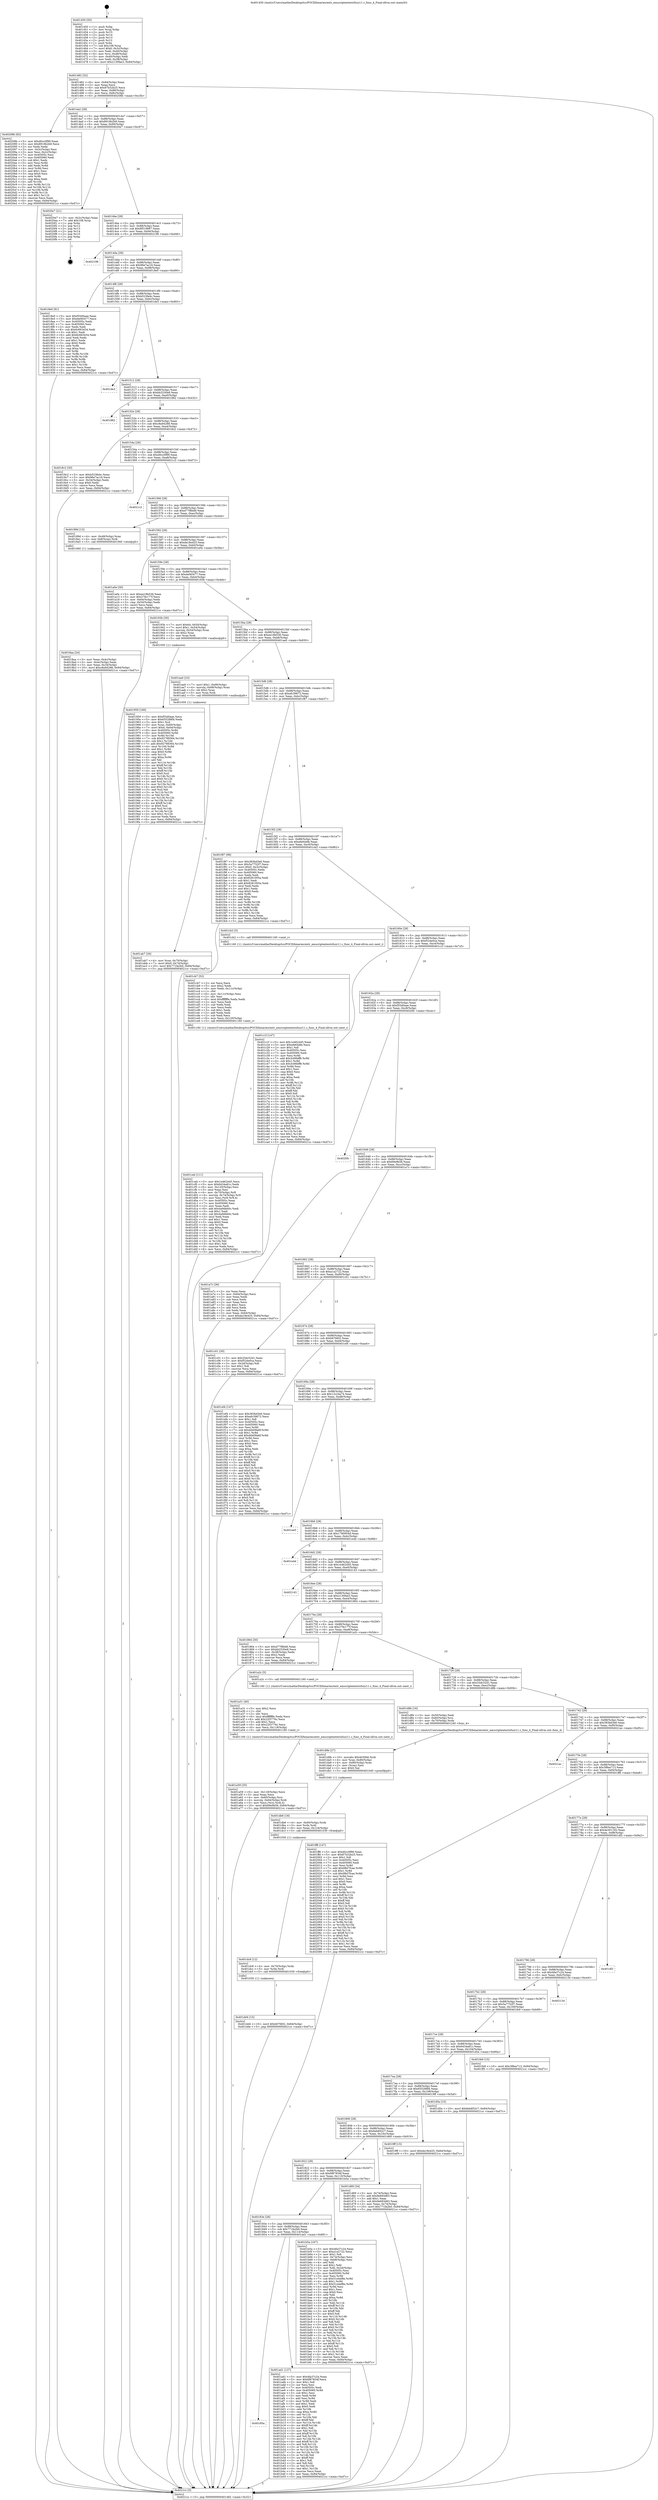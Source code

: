 digraph "0x401450" {
  label = "0x401450 (/mnt/c/Users/mathe/Desktop/tcc/POCII/binaries/extr_emscriptentestsfuzz11.c_func_4_Final-ollvm.out::main(0))"
  labelloc = "t"
  node[shape=record]

  Entry [label="",width=0.3,height=0.3,shape=circle,fillcolor=black,style=filled]
  "0x401482" [label="{
     0x401482 [32]\l
     | [instrs]\l
     &nbsp;&nbsp;0x401482 \<+6\>: mov -0x84(%rbp),%eax\l
     &nbsp;&nbsp;0x401488 \<+2\>: mov %eax,%ecx\l
     &nbsp;&nbsp;0x40148a \<+6\>: sub $0x87b32b25,%ecx\l
     &nbsp;&nbsp;0x401490 \<+6\>: mov %eax,-0x88(%rbp)\l
     &nbsp;&nbsp;0x401496 \<+6\>: mov %ecx,-0x8c(%rbp)\l
     &nbsp;&nbsp;0x40149c \<+6\>: je 000000000040208b \<main+0xc3b\>\l
  }"]
  "0x40208b" [label="{
     0x40208b [92]\l
     | [instrs]\l
     &nbsp;&nbsp;0x40208b \<+5\>: mov $0xd0cc0f99,%eax\l
     &nbsp;&nbsp;0x402090 \<+5\>: mov $0x8919b2b9,%ecx\l
     &nbsp;&nbsp;0x402095 \<+2\>: xor %edx,%edx\l
     &nbsp;&nbsp;0x402097 \<+3\>: mov -0x3c(%rbp),%esi\l
     &nbsp;&nbsp;0x40209a \<+3\>: mov %esi,-0x2c(%rbp)\l
     &nbsp;&nbsp;0x40209d \<+7\>: mov 0x40505c,%esi\l
     &nbsp;&nbsp;0x4020a4 \<+7\>: mov 0x405060,%edi\l
     &nbsp;&nbsp;0x4020ab \<+3\>: sub $0x1,%edx\l
     &nbsp;&nbsp;0x4020ae \<+3\>: mov %esi,%r8d\l
     &nbsp;&nbsp;0x4020b1 \<+3\>: add %edx,%r8d\l
     &nbsp;&nbsp;0x4020b4 \<+4\>: imul %r8d,%esi\l
     &nbsp;&nbsp;0x4020b8 \<+3\>: and $0x1,%esi\l
     &nbsp;&nbsp;0x4020bb \<+3\>: cmp $0x0,%esi\l
     &nbsp;&nbsp;0x4020be \<+4\>: sete %r9b\l
     &nbsp;&nbsp;0x4020c2 \<+3\>: cmp $0xa,%edi\l
     &nbsp;&nbsp;0x4020c5 \<+4\>: setl %r10b\l
     &nbsp;&nbsp;0x4020c9 \<+3\>: mov %r9b,%r11b\l
     &nbsp;&nbsp;0x4020cc \<+3\>: and %r10b,%r11b\l
     &nbsp;&nbsp;0x4020cf \<+3\>: xor %r10b,%r9b\l
     &nbsp;&nbsp;0x4020d2 \<+3\>: or %r9b,%r11b\l
     &nbsp;&nbsp;0x4020d5 \<+4\>: test $0x1,%r11b\l
     &nbsp;&nbsp;0x4020d9 \<+3\>: cmovne %ecx,%eax\l
     &nbsp;&nbsp;0x4020dc \<+6\>: mov %eax,-0x84(%rbp)\l
     &nbsp;&nbsp;0x4020e2 \<+5\>: jmp 00000000004021cc \<main+0xd7c\>\l
  }"]
  "0x4014a2" [label="{
     0x4014a2 [28]\l
     | [instrs]\l
     &nbsp;&nbsp;0x4014a2 \<+5\>: jmp 00000000004014a7 \<main+0x57\>\l
     &nbsp;&nbsp;0x4014a7 \<+6\>: mov -0x88(%rbp),%eax\l
     &nbsp;&nbsp;0x4014ad \<+5\>: sub $0x8919b2b9,%eax\l
     &nbsp;&nbsp;0x4014b2 \<+6\>: mov %eax,-0x90(%rbp)\l
     &nbsp;&nbsp;0x4014b8 \<+6\>: je 00000000004020e7 \<main+0xc97\>\l
  }"]
  Exit [label="",width=0.3,height=0.3,shape=circle,fillcolor=black,style=filled,peripheries=2]
  "0x4020e7" [label="{
     0x4020e7 [21]\l
     | [instrs]\l
     &nbsp;&nbsp;0x4020e7 \<+3\>: mov -0x2c(%rbp),%eax\l
     &nbsp;&nbsp;0x4020ea \<+7\>: add $0x108,%rsp\l
     &nbsp;&nbsp;0x4020f1 \<+1\>: pop %rbx\l
     &nbsp;&nbsp;0x4020f2 \<+2\>: pop %r12\l
     &nbsp;&nbsp;0x4020f4 \<+2\>: pop %r13\l
     &nbsp;&nbsp;0x4020f6 \<+2\>: pop %r14\l
     &nbsp;&nbsp;0x4020f8 \<+2\>: pop %r15\l
     &nbsp;&nbsp;0x4020fa \<+1\>: pop %rbp\l
     &nbsp;&nbsp;0x4020fb \<+1\>: ret\l
  }"]
  "0x4014be" [label="{
     0x4014be [28]\l
     | [instrs]\l
     &nbsp;&nbsp;0x4014be \<+5\>: jmp 00000000004014c3 \<main+0x73\>\l
     &nbsp;&nbsp;0x4014c3 \<+6\>: mov -0x88(%rbp),%eax\l
     &nbsp;&nbsp;0x4014c9 \<+5\>: sub $0x8f519887,%eax\l
     &nbsp;&nbsp;0x4014ce \<+6\>: mov %eax,-0x94(%rbp)\l
     &nbsp;&nbsp;0x4014d4 \<+6\>: je 0000000000402198 \<main+0xd48\>\l
  }"]
  "0x401dd4" [label="{
     0x401dd4 [15]\l
     | [instrs]\l
     &nbsp;&nbsp;0x401dd4 \<+10\>: movl $0xb67fd02,-0x84(%rbp)\l
     &nbsp;&nbsp;0x401dde \<+5\>: jmp 00000000004021cc \<main+0xd7c\>\l
  }"]
  "0x402198" [label="{
     0x402198\l
  }", style=dashed]
  "0x4014da" [label="{
     0x4014da [28]\l
     | [instrs]\l
     &nbsp;&nbsp;0x4014da \<+5\>: jmp 00000000004014df \<main+0x8f\>\l
     &nbsp;&nbsp;0x4014df \<+6\>: mov -0x88(%rbp),%eax\l
     &nbsp;&nbsp;0x4014e5 \<+5\>: sub $0x96e7ac16,%eax\l
     &nbsp;&nbsp;0x4014ea \<+6\>: mov %eax,-0x98(%rbp)\l
     &nbsp;&nbsp;0x4014f0 \<+6\>: je 00000000004018e0 \<main+0x490\>\l
  }"]
  "0x401dc8" [label="{
     0x401dc8 [12]\l
     | [instrs]\l
     &nbsp;&nbsp;0x401dc8 \<+4\>: mov -0x70(%rbp),%rdx\l
     &nbsp;&nbsp;0x401dcc \<+3\>: mov %rdx,%rdi\l
     &nbsp;&nbsp;0x401dcf \<+5\>: call 0000000000401030 \<free@plt\>\l
     | [calls]\l
     &nbsp;&nbsp;0x401030 \{1\} (unknown)\l
  }"]
  "0x4018e0" [label="{
     0x4018e0 [91]\l
     | [instrs]\l
     &nbsp;&nbsp;0x4018e0 \<+5\>: mov $0xf55d0aae,%eax\l
     &nbsp;&nbsp;0x4018e5 \<+5\>: mov $0xdef40477,%ecx\l
     &nbsp;&nbsp;0x4018ea \<+7\>: mov 0x40505c,%edx\l
     &nbsp;&nbsp;0x4018f1 \<+7\>: mov 0x405060,%esi\l
     &nbsp;&nbsp;0x4018f8 \<+2\>: mov %edx,%edi\l
     &nbsp;&nbsp;0x4018fa \<+6\>: sub $0x6c663434,%edi\l
     &nbsp;&nbsp;0x401900 \<+3\>: sub $0x1,%edi\l
     &nbsp;&nbsp;0x401903 \<+6\>: add $0x6c663434,%edi\l
     &nbsp;&nbsp;0x401909 \<+3\>: imul %edi,%edx\l
     &nbsp;&nbsp;0x40190c \<+3\>: and $0x1,%edx\l
     &nbsp;&nbsp;0x40190f \<+3\>: cmp $0x0,%edx\l
     &nbsp;&nbsp;0x401912 \<+4\>: sete %r8b\l
     &nbsp;&nbsp;0x401916 \<+3\>: cmp $0xa,%esi\l
     &nbsp;&nbsp;0x401919 \<+4\>: setl %r9b\l
     &nbsp;&nbsp;0x40191d \<+3\>: mov %r8b,%r10b\l
     &nbsp;&nbsp;0x401920 \<+3\>: and %r9b,%r10b\l
     &nbsp;&nbsp;0x401923 \<+3\>: xor %r9b,%r8b\l
     &nbsp;&nbsp;0x401926 \<+3\>: or %r8b,%r10b\l
     &nbsp;&nbsp;0x401929 \<+4\>: test $0x1,%r10b\l
     &nbsp;&nbsp;0x40192d \<+3\>: cmovne %ecx,%eax\l
     &nbsp;&nbsp;0x401930 \<+6\>: mov %eax,-0x84(%rbp)\l
     &nbsp;&nbsp;0x401936 \<+5\>: jmp 00000000004021cc \<main+0xd7c\>\l
  }"]
  "0x4014f6" [label="{
     0x4014f6 [28]\l
     | [instrs]\l
     &nbsp;&nbsp;0x4014f6 \<+5\>: jmp 00000000004014fb \<main+0xab\>\l
     &nbsp;&nbsp;0x4014fb \<+6\>: mov -0x88(%rbp),%eax\l
     &nbsp;&nbsp;0x401501 \<+5\>: sub $0xb523fe4c,%eax\l
     &nbsp;&nbsp;0x401506 \<+6\>: mov %eax,-0x9c(%rbp)\l
     &nbsp;&nbsp;0x40150c \<+6\>: je 0000000000401de3 \<main+0x993\>\l
  }"]
  "0x401db6" [label="{
     0x401db6 [18]\l
     | [instrs]\l
     &nbsp;&nbsp;0x401db6 \<+4\>: mov -0x60(%rbp),%rdx\l
     &nbsp;&nbsp;0x401dba \<+3\>: mov %rdx,%rdi\l
     &nbsp;&nbsp;0x401dbd \<+6\>: mov %eax,-0x124(%rbp)\l
     &nbsp;&nbsp;0x401dc3 \<+5\>: call 0000000000401030 \<free@plt\>\l
     | [calls]\l
     &nbsp;&nbsp;0x401030 \{1\} (unknown)\l
  }"]
  "0x401de3" [label="{
     0x401de3\l
  }", style=dashed]
  "0x401512" [label="{
     0x401512 [28]\l
     | [instrs]\l
     &nbsp;&nbsp;0x401512 \<+5\>: jmp 0000000000401517 \<main+0xc7\>\l
     &nbsp;&nbsp;0x401517 \<+6\>: mov -0x88(%rbp),%eax\l
     &nbsp;&nbsp;0x40151d \<+5\>: sub $0xbb2530e8,%eax\l
     &nbsp;&nbsp;0x401522 \<+6\>: mov %eax,-0xa0(%rbp)\l
     &nbsp;&nbsp;0x401528 \<+6\>: je 0000000000401882 \<main+0x432\>\l
  }"]
  "0x401d9b" [label="{
     0x401d9b [27]\l
     | [instrs]\l
     &nbsp;&nbsp;0x401d9b \<+10\>: movabs $0x4030b6,%rdi\l
     &nbsp;&nbsp;0x401da5 \<+4\>: mov %rax,-0x80(%rbp)\l
     &nbsp;&nbsp;0x401da9 \<+4\>: mov -0x80(%rbp),%rax\l
     &nbsp;&nbsp;0x401dad \<+2\>: mov (%rax),%esi\l
     &nbsp;&nbsp;0x401daf \<+2\>: mov $0x0,%al\l
     &nbsp;&nbsp;0x401db1 \<+5\>: call 0000000000401040 \<printf@plt\>\l
     | [calls]\l
     &nbsp;&nbsp;0x401040 \{1\} (unknown)\l
  }"]
  "0x401882" [label="{
     0x401882\l
  }", style=dashed]
  "0x40152e" [label="{
     0x40152e [28]\l
     | [instrs]\l
     &nbsp;&nbsp;0x40152e \<+5\>: jmp 0000000000401533 \<main+0xe3\>\l
     &nbsp;&nbsp;0x401533 \<+6\>: mov -0x88(%rbp),%eax\l
     &nbsp;&nbsp;0x401539 \<+5\>: sub $0xc8a94288,%eax\l
     &nbsp;&nbsp;0x40153e \<+6\>: mov %eax,-0xa4(%rbp)\l
     &nbsp;&nbsp;0x401544 \<+6\>: je 00000000004018c2 \<main+0x472\>\l
  }"]
  "0x401ceb" [label="{
     0x401ceb [111]\l
     | [instrs]\l
     &nbsp;&nbsp;0x401ceb \<+5\>: mov $0x1e462445,%ecx\l
     &nbsp;&nbsp;0x401cf0 \<+5\>: mov $0x6434a81c,%edx\l
     &nbsp;&nbsp;0x401cf5 \<+6\>: mov -0x120(%rbp),%esi\l
     &nbsp;&nbsp;0x401cfb \<+3\>: imul %eax,%esi\l
     &nbsp;&nbsp;0x401cfe \<+4\>: mov -0x70(%rbp),%r8\l
     &nbsp;&nbsp;0x401d02 \<+4\>: movslq -0x74(%rbp),%r9\l
     &nbsp;&nbsp;0x401d06 \<+4\>: mov %esi,(%r8,%r9,4)\l
     &nbsp;&nbsp;0x401d0a \<+7\>: mov 0x40505c,%eax\l
     &nbsp;&nbsp;0x401d11 \<+7\>: mov 0x405060,%esi\l
     &nbsp;&nbsp;0x401d18 \<+2\>: mov %eax,%edi\l
     &nbsp;&nbsp;0x401d1a \<+6\>: add $0x4a9dbb0c,%edi\l
     &nbsp;&nbsp;0x401d20 \<+3\>: sub $0x1,%edi\l
     &nbsp;&nbsp;0x401d23 \<+6\>: sub $0x4a9dbb0c,%edi\l
     &nbsp;&nbsp;0x401d29 \<+3\>: imul %edi,%eax\l
     &nbsp;&nbsp;0x401d2c \<+3\>: and $0x1,%eax\l
     &nbsp;&nbsp;0x401d2f \<+3\>: cmp $0x0,%eax\l
     &nbsp;&nbsp;0x401d32 \<+4\>: sete %r10b\l
     &nbsp;&nbsp;0x401d36 \<+3\>: cmp $0xa,%esi\l
     &nbsp;&nbsp;0x401d39 \<+4\>: setl %r11b\l
     &nbsp;&nbsp;0x401d3d \<+3\>: mov %r10b,%bl\l
     &nbsp;&nbsp;0x401d40 \<+3\>: and %r11b,%bl\l
     &nbsp;&nbsp;0x401d43 \<+3\>: xor %r11b,%r10b\l
     &nbsp;&nbsp;0x401d46 \<+3\>: or %r10b,%bl\l
     &nbsp;&nbsp;0x401d49 \<+3\>: test $0x1,%bl\l
     &nbsp;&nbsp;0x401d4c \<+3\>: cmovne %edx,%ecx\l
     &nbsp;&nbsp;0x401d4f \<+6\>: mov %ecx,-0x84(%rbp)\l
     &nbsp;&nbsp;0x401d55 \<+5\>: jmp 00000000004021cc \<main+0xd7c\>\l
  }"]
  "0x4018c2" [label="{
     0x4018c2 [30]\l
     | [instrs]\l
     &nbsp;&nbsp;0x4018c2 \<+5\>: mov $0xb523fe4c,%eax\l
     &nbsp;&nbsp;0x4018c7 \<+5\>: mov $0x96e7ac16,%ecx\l
     &nbsp;&nbsp;0x4018cc \<+3\>: mov -0x34(%rbp),%edx\l
     &nbsp;&nbsp;0x4018cf \<+3\>: cmp $0x0,%edx\l
     &nbsp;&nbsp;0x4018d2 \<+3\>: cmove %ecx,%eax\l
     &nbsp;&nbsp;0x4018d5 \<+6\>: mov %eax,-0x84(%rbp)\l
     &nbsp;&nbsp;0x4018db \<+5\>: jmp 00000000004021cc \<main+0xd7c\>\l
  }"]
  "0x40154a" [label="{
     0x40154a [28]\l
     | [instrs]\l
     &nbsp;&nbsp;0x40154a \<+5\>: jmp 000000000040154f \<main+0xff\>\l
     &nbsp;&nbsp;0x40154f \<+6\>: mov -0x88(%rbp),%eax\l
     &nbsp;&nbsp;0x401555 \<+5\>: sub $0xd0cc0f99,%eax\l
     &nbsp;&nbsp;0x40155a \<+6\>: mov %eax,-0xa8(%rbp)\l
     &nbsp;&nbsp;0x401560 \<+6\>: je 00000000004021c2 \<main+0xd72\>\l
  }"]
  "0x401cb7" [label="{
     0x401cb7 [52]\l
     | [instrs]\l
     &nbsp;&nbsp;0x401cb7 \<+2\>: xor %ecx,%ecx\l
     &nbsp;&nbsp;0x401cb9 \<+5\>: mov $0x2,%edx\l
     &nbsp;&nbsp;0x401cbe \<+6\>: mov %edx,-0x11c(%rbp)\l
     &nbsp;&nbsp;0x401cc4 \<+1\>: cltd\l
     &nbsp;&nbsp;0x401cc5 \<+6\>: mov -0x11c(%rbp),%esi\l
     &nbsp;&nbsp;0x401ccb \<+2\>: idiv %esi\l
     &nbsp;&nbsp;0x401ccd \<+6\>: imul $0xfffffffe,%edx,%edx\l
     &nbsp;&nbsp;0x401cd3 \<+2\>: mov %ecx,%edi\l
     &nbsp;&nbsp;0x401cd5 \<+2\>: sub %edx,%edi\l
     &nbsp;&nbsp;0x401cd7 \<+2\>: mov %ecx,%edx\l
     &nbsp;&nbsp;0x401cd9 \<+3\>: sub $0x1,%edx\l
     &nbsp;&nbsp;0x401cdc \<+2\>: add %edx,%edi\l
     &nbsp;&nbsp;0x401cde \<+2\>: sub %edi,%ecx\l
     &nbsp;&nbsp;0x401ce0 \<+6\>: mov %ecx,-0x120(%rbp)\l
     &nbsp;&nbsp;0x401ce6 \<+5\>: call 0000000000401160 \<next_i\>\l
     | [calls]\l
     &nbsp;&nbsp;0x401160 \{1\} (/mnt/c/Users/mathe/Desktop/tcc/POCII/binaries/extr_emscriptentestsfuzz11.c_func_4_Final-ollvm.out::next_i)\l
  }"]
  "0x4021c2" [label="{
     0x4021c2\l
  }", style=dashed]
  "0x401566" [label="{
     0x401566 [28]\l
     | [instrs]\l
     &nbsp;&nbsp;0x401566 \<+5\>: jmp 000000000040156b \<main+0x11b\>\l
     &nbsp;&nbsp;0x40156b \<+6\>: mov -0x88(%rbp),%eax\l
     &nbsp;&nbsp;0x401571 \<+5\>: sub $0xd77f8bd6,%eax\l
     &nbsp;&nbsp;0x401576 \<+6\>: mov %eax,-0xac(%rbp)\l
     &nbsp;&nbsp;0x40157c \<+6\>: je 000000000040189d \<main+0x44d\>\l
  }"]
  "0x40185a" [label="{
     0x40185a\l
  }", style=dashed]
  "0x40189d" [label="{
     0x40189d [13]\l
     | [instrs]\l
     &nbsp;&nbsp;0x40189d \<+4\>: mov -0x48(%rbp),%rax\l
     &nbsp;&nbsp;0x4018a1 \<+4\>: mov 0x8(%rax),%rdi\l
     &nbsp;&nbsp;0x4018a5 \<+5\>: call 0000000000401060 \<atoi@plt\>\l
     | [calls]\l
     &nbsp;&nbsp;0x401060 \{1\} (unknown)\l
  }"]
  "0x401582" [label="{
     0x401582 [28]\l
     | [instrs]\l
     &nbsp;&nbsp;0x401582 \<+5\>: jmp 0000000000401587 \<main+0x137\>\l
     &nbsp;&nbsp;0x401587 \<+6\>: mov -0x88(%rbp),%eax\l
     &nbsp;&nbsp;0x40158d \<+5\>: sub $0xda18e425,%eax\l
     &nbsp;&nbsp;0x401592 \<+6\>: mov %eax,-0xb0(%rbp)\l
     &nbsp;&nbsp;0x401598 \<+6\>: je 0000000000401a0e \<main+0x5be\>\l
  }"]
  "0x401ad1" [label="{
     0x401ad1 [137]\l
     | [instrs]\l
     &nbsp;&nbsp;0x401ad1 \<+5\>: mov $0x4fa37c24,%eax\l
     &nbsp;&nbsp;0x401ad6 \<+5\>: mov $0x6f67834f,%ecx\l
     &nbsp;&nbsp;0x401adb \<+2\>: mov $0x1,%dl\l
     &nbsp;&nbsp;0x401add \<+2\>: xor %esi,%esi\l
     &nbsp;&nbsp;0x401adf \<+7\>: mov 0x40505c,%edi\l
     &nbsp;&nbsp;0x401ae6 \<+8\>: mov 0x405060,%r8d\l
     &nbsp;&nbsp;0x401aee \<+3\>: sub $0x1,%esi\l
     &nbsp;&nbsp;0x401af1 \<+3\>: mov %edi,%r9d\l
     &nbsp;&nbsp;0x401af4 \<+3\>: add %esi,%r9d\l
     &nbsp;&nbsp;0x401af7 \<+4\>: imul %r9d,%edi\l
     &nbsp;&nbsp;0x401afb \<+3\>: and $0x1,%edi\l
     &nbsp;&nbsp;0x401afe \<+3\>: cmp $0x0,%edi\l
     &nbsp;&nbsp;0x401b01 \<+4\>: sete %r10b\l
     &nbsp;&nbsp;0x401b05 \<+4\>: cmp $0xa,%r8d\l
     &nbsp;&nbsp;0x401b09 \<+4\>: setl %r11b\l
     &nbsp;&nbsp;0x401b0d \<+3\>: mov %r10b,%bl\l
     &nbsp;&nbsp;0x401b10 \<+3\>: xor $0xff,%bl\l
     &nbsp;&nbsp;0x401b13 \<+3\>: mov %r11b,%r14b\l
     &nbsp;&nbsp;0x401b16 \<+4\>: xor $0xff,%r14b\l
     &nbsp;&nbsp;0x401b1a \<+3\>: xor $0x1,%dl\l
     &nbsp;&nbsp;0x401b1d \<+3\>: mov %bl,%r15b\l
     &nbsp;&nbsp;0x401b20 \<+4\>: and $0xff,%r15b\l
     &nbsp;&nbsp;0x401b24 \<+3\>: and %dl,%r10b\l
     &nbsp;&nbsp;0x401b27 \<+3\>: mov %r14b,%r12b\l
     &nbsp;&nbsp;0x401b2a \<+4\>: and $0xff,%r12b\l
     &nbsp;&nbsp;0x401b2e \<+3\>: and %dl,%r11b\l
     &nbsp;&nbsp;0x401b31 \<+3\>: or %r10b,%r15b\l
     &nbsp;&nbsp;0x401b34 \<+3\>: or %r11b,%r12b\l
     &nbsp;&nbsp;0x401b37 \<+3\>: xor %r12b,%r15b\l
     &nbsp;&nbsp;0x401b3a \<+3\>: or %r14b,%bl\l
     &nbsp;&nbsp;0x401b3d \<+3\>: xor $0xff,%bl\l
     &nbsp;&nbsp;0x401b40 \<+3\>: or $0x1,%dl\l
     &nbsp;&nbsp;0x401b43 \<+2\>: and %dl,%bl\l
     &nbsp;&nbsp;0x401b45 \<+3\>: or %bl,%r15b\l
     &nbsp;&nbsp;0x401b48 \<+4\>: test $0x1,%r15b\l
     &nbsp;&nbsp;0x401b4c \<+3\>: cmovne %ecx,%eax\l
     &nbsp;&nbsp;0x401b4f \<+6\>: mov %eax,-0x84(%rbp)\l
     &nbsp;&nbsp;0x401b55 \<+5\>: jmp 00000000004021cc \<main+0xd7c\>\l
  }"]
  "0x401a0e" [label="{
     0x401a0e [30]\l
     | [instrs]\l
     &nbsp;&nbsp;0x401a0e \<+5\>: mov $0xee18b536,%eax\l
     &nbsp;&nbsp;0x401a13 \<+5\>: mov $0x27fe177f,%ecx\l
     &nbsp;&nbsp;0x401a18 \<+3\>: mov -0x64(%rbp),%edx\l
     &nbsp;&nbsp;0x401a1b \<+3\>: cmp -0x54(%rbp),%edx\l
     &nbsp;&nbsp;0x401a1e \<+3\>: cmovl %ecx,%eax\l
     &nbsp;&nbsp;0x401a21 \<+6\>: mov %eax,-0x84(%rbp)\l
     &nbsp;&nbsp;0x401a27 \<+5\>: jmp 00000000004021cc \<main+0xd7c\>\l
  }"]
  "0x40159e" [label="{
     0x40159e [28]\l
     | [instrs]\l
     &nbsp;&nbsp;0x40159e \<+5\>: jmp 00000000004015a3 \<main+0x153\>\l
     &nbsp;&nbsp;0x4015a3 \<+6\>: mov -0x88(%rbp),%eax\l
     &nbsp;&nbsp;0x4015a9 \<+5\>: sub $0xdef40477,%eax\l
     &nbsp;&nbsp;0x4015ae \<+6\>: mov %eax,-0xb4(%rbp)\l
     &nbsp;&nbsp;0x4015b4 \<+6\>: je 000000000040193b \<main+0x4eb\>\l
  }"]
  "0x40183e" [label="{
     0x40183e [28]\l
     | [instrs]\l
     &nbsp;&nbsp;0x40183e \<+5\>: jmp 0000000000401843 \<main+0x3f3\>\l
     &nbsp;&nbsp;0x401843 \<+6\>: mov -0x88(%rbp),%eax\l
     &nbsp;&nbsp;0x401849 \<+5\>: sub $0x771fa2b0,%eax\l
     &nbsp;&nbsp;0x40184e \<+6\>: mov %eax,-0x114(%rbp)\l
     &nbsp;&nbsp;0x401854 \<+6\>: je 0000000000401ad1 \<main+0x681\>\l
  }"]
  "0x40193b" [label="{
     0x40193b [30]\l
     | [instrs]\l
     &nbsp;&nbsp;0x40193b \<+7\>: movl $0x64,-0x50(%rbp)\l
     &nbsp;&nbsp;0x401942 \<+7\>: movl $0x1,-0x54(%rbp)\l
     &nbsp;&nbsp;0x401949 \<+4\>: movslq -0x54(%rbp),%rax\l
     &nbsp;&nbsp;0x40194d \<+4\>: shl $0x2,%rax\l
     &nbsp;&nbsp;0x401951 \<+3\>: mov %rax,%rdi\l
     &nbsp;&nbsp;0x401954 \<+5\>: call 0000000000401050 \<malloc@plt\>\l
     | [calls]\l
     &nbsp;&nbsp;0x401050 \{1\} (unknown)\l
  }"]
  "0x4015ba" [label="{
     0x4015ba [28]\l
     | [instrs]\l
     &nbsp;&nbsp;0x4015ba \<+5\>: jmp 00000000004015bf \<main+0x16f\>\l
     &nbsp;&nbsp;0x4015bf \<+6\>: mov -0x88(%rbp),%eax\l
     &nbsp;&nbsp;0x4015c5 \<+5\>: sub $0xee18b536,%eax\l
     &nbsp;&nbsp;0x4015ca \<+6\>: mov %eax,-0xb8(%rbp)\l
     &nbsp;&nbsp;0x4015d0 \<+6\>: je 0000000000401aa0 \<main+0x650\>\l
  }"]
  "0x401b5a" [label="{
     0x401b5a [167]\l
     | [instrs]\l
     &nbsp;&nbsp;0x401b5a \<+5\>: mov $0x4fa37c24,%eax\l
     &nbsp;&nbsp;0x401b5f \<+5\>: mov $0xa1a2722,%ecx\l
     &nbsp;&nbsp;0x401b64 \<+2\>: mov $0x1,%dl\l
     &nbsp;&nbsp;0x401b66 \<+3\>: mov -0x74(%rbp),%esi\l
     &nbsp;&nbsp;0x401b69 \<+3\>: cmp -0x68(%rbp),%esi\l
     &nbsp;&nbsp;0x401b6c \<+4\>: setl %dil\l
     &nbsp;&nbsp;0x401b70 \<+4\>: and $0x1,%dil\l
     &nbsp;&nbsp;0x401b74 \<+4\>: mov %dil,-0x2d(%rbp)\l
     &nbsp;&nbsp;0x401b78 \<+7\>: mov 0x40505c,%esi\l
     &nbsp;&nbsp;0x401b7f \<+8\>: mov 0x405060,%r8d\l
     &nbsp;&nbsp;0x401b87 \<+3\>: mov %esi,%r9d\l
     &nbsp;&nbsp;0x401b8a \<+7\>: sub $0x51e4ef8e,%r9d\l
     &nbsp;&nbsp;0x401b91 \<+4\>: sub $0x1,%r9d\l
     &nbsp;&nbsp;0x401b95 \<+7\>: add $0x51e4ef8e,%r9d\l
     &nbsp;&nbsp;0x401b9c \<+4\>: imul %r9d,%esi\l
     &nbsp;&nbsp;0x401ba0 \<+3\>: and $0x1,%esi\l
     &nbsp;&nbsp;0x401ba3 \<+3\>: cmp $0x0,%esi\l
     &nbsp;&nbsp;0x401ba6 \<+4\>: sete %dil\l
     &nbsp;&nbsp;0x401baa \<+4\>: cmp $0xa,%r8d\l
     &nbsp;&nbsp;0x401bae \<+4\>: setl %r10b\l
     &nbsp;&nbsp;0x401bb2 \<+3\>: mov %dil,%r11b\l
     &nbsp;&nbsp;0x401bb5 \<+4\>: xor $0xff,%r11b\l
     &nbsp;&nbsp;0x401bb9 \<+3\>: mov %r10b,%bl\l
     &nbsp;&nbsp;0x401bbc \<+3\>: xor $0xff,%bl\l
     &nbsp;&nbsp;0x401bbf \<+3\>: xor $0x0,%dl\l
     &nbsp;&nbsp;0x401bc2 \<+3\>: mov %r11b,%r14b\l
     &nbsp;&nbsp;0x401bc5 \<+4\>: and $0x0,%r14b\l
     &nbsp;&nbsp;0x401bc9 \<+3\>: and %dl,%dil\l
     &nbsp;&nbsp;0x401bcc \<+3\>: mov %bl,%r15b\l
     &nbsp;&nbsp;0x401bcf \<+4\>: and $0x0,%r15b\l
     &nbsp;&nbsp;0x401bd3 \<+3\>: and %dl,%r10b\l
     &nbsp;&nbsp;0x401bd6 \<+3\>: or %dil,%r14b\l
     &nbsp;&nbsp;0x401bd9 \<+3\>: or %r10b,%r15b\l
     &nbsp;&nbsp;0x401bdc \<+3\>: xor %r15b,%r14b\l
     &nbsp;&nbsp;0x401bdf \<+3\>: or %bl,%r11b\l
     &nbsp;&nbsp;0x401be2 \<+4\>: xor $0xff,%r11b\l
     &nbsp;&nbsp;0x401be6 \<+3\>: or $0x0,%dl\l
     &nbsp;&nbsp;0x401be9 \<+3\>: and %dl,%r11b\l
     &nbsp;&nbsp;0x401bec \<+3\>: or %r11b,%r14b\l
     &nbsp;&nbsp;0x401bef \<+4\>: test $0x1,%r14b\l
     &nbsp;&nbsp;0x401bf3 \<+3\>: cmovne %ecx,%eax\l
     &nbsp;&nbsp;0x401bf6 \<+6\>: mov %eax,-0x84(%rbp)\l
     &nbsp;&nbsp;0x401bfc \<+5\>: jmp 00000000004021cc \<main+0xd7c\>\l
  }"]
  "0x401aa0" [label="{
     0x401aa0 [23]\l
     | [instrs]\l
     &nbsp;&nbsp;0x401aa0 \<+7\>: movl $0x1,-0x68(%rbp)\l
     &nbsp;&nbsp;0x401aa7 \<+4\>: movslq -0x68(%rbp),%rax\l
     &nbsp;&nbsp;0x401aab \<+4\>: shl $0x2,%rax\l
     &nbsp;&nbsp;0x401aaf \<+3\>: mov %rax,%rdi\l
     &nbsp;&nbsp;0x401ab2 \<+5\>: call 0000000000401050 \<malloc@plt\>\l
     | [calls]\l
     &nbsp;&nbsp;0x401050 \{1\} (unknown)\l
  }"]
  "0x4015d6" [label="{
     0x4015d6 [28]\l
     | [instrs]\l
     &nbsp;&nbsp;0x4015d6 \<+5\>: jmp 00000000004015db \<main+0x18b\>\l
     &nbsp;&nbsp;0x4015db \<+6\>: mov -0x88(%rbp),%eax\l
     &nbsp;&nbsp;0x4015e1 \<+5\>: sub $0xefc39672,%eax\l
     &nbsp;&nbsp;0x4015e6 \<+6\>: mov %eax,-0xbc(%rbp)\l
     &nbsp;&nbsp;0x4015ec \<+6\>: je 0000000000401f87 \<main+0xb37\>\l
  }"]
  "0x401822" [label="{
     0x401822 [28]\l
     | [instrs]\l
     &nbsp;&nbsp;0x401822 \<+5\>: jmp 0000000000401827 \<main+0x3d7\>\l
     &nbsp;&nbsp;0x401827 \<+6\>: mov -0x88(%rbp),%eax\l
     &nbsp;&nbsp;0x40182d \<+5\>: sub $0x6f67834f,%eax\l
     &nbsp;&nbsp;0x401832 \<+6\>: mov %eax,-0x110(%rbp)\l
     &nbsp;&nbsp;0x401838 \<+6\>: je 0000000000401b5a \<main+0x70a\>\l
  }"]
  "0x401f87" [label="{
     0x401f87 [98]\l
     | [instrs]\l
     &nbsp;&nbsp;0x401f87 \<+5\>: mov $0x383bd3e6,%eax\l
     &nbsp;&nbsp;0x401f8c \<+5\>: mov $0x5a7752f7,%ecx\l
     &nbsp;&nbsp;0x401f91 \<+7\>: movl $0x0,-0x3c(%rbp)\l
     &nbsp;&nbsp;0x401f98 \<+7\>: mov 0x40505c,%edx\l
     &nbsp;&nbsp;0x401f9f \<+7\>: mov 0x405060,%esi\l
     &nbsp;&nbsp;0x401fa6 \<+2\>: mov %edx,%edi\l
     &nbsp;&nbsp;0x401fa8 \<+6\>: sub $0x8281005a,%edi\l
     &nbsp;&nbsp;0x401fae \<+3\>: sub $0x1,%edi\l
     &nbsp;&nbsp;0x401fb1 \<+6\>: add $0x8281005a,%edi\l
     &nbsp;&nbsp;0x401fb7 \<+3\>: imul %edi,%edx\l
     &nbsp;&nbsp;0x401fba \<+3\>: and $0x1,%edx\l
     &nbsp;&nbsp;0x401fbd \<+3\>: cmp $0x0,%edx\l
     &nbsp;&nbsp;0x401fc0 \<+4\>: sete %r8b\l
     &nbsp;&nbsp;0x401fc4 \<+3\>: cmp $0xa,%esi\l
     &nbsp;&nbsp;0x401fc7 \<+4\>: setl %r9b\l
     &nbsp;&nbsp;0x401fcb \<+3\>: mov %r8b,%r10b\l
     &nbsp;&nbsp;0x401fce \<+3\>: and %r9b,%r10b\l
     &nbsp;&nbsp;0x401fd1 \<+3\>: xor %r9b,%r8b\l
     &nbsp;&nbsp;0x401fd4 \<+3\>: or %r8b,%r10b\l
     &nbsp;&nbsp;0x401fd7 \<+4\>: test $0x1,%r10b\l
     &nbsp;&nbsp;0x401fdb \<+3\>: cmovne %ecx,%eax\l
     &nbsp;&nbsp;0x401fde \<+6\>: mov %eax,-0x84(%rbp)\l
     &nbsp;&nbsp;0x401fe4 \<+5\>: jmp 00000000004021cc \<main+0xd7c\>\l
  }"]
  "0x4015f2" [label="{
     0x4015f2 [28]\l
     | [instrs]\l
     &nbsp;&nbsp;0x4015f2 \<+5\>: jmp 00000000004015f7 \<main+0x1a7\>\l
     &nbsp;&nbsp;0x4015f7 \<+6\>: mov -0x88(%rbp),%eax\l
     &nbsp;&nbsp;0x4015fd \<+5\>: sub $0xefe64dfe,%eax\l
     &nbsp;&nbsp;0x401602 \<+6\>: mov %eax,-0xc0(%rbp)\l
     &nbsp;&nbsp;0x401608 \<+6\>: je 0000000000401cb2 \<main+0x862\>\l
  }"]
  "0x401d69" [label="{
     0x401d69 [34]\l
     | [instrs]\l
     &nbsp;&nbsp;0x401d69 \<+3\>: mov -0x74(%rbp),%eax\l
     &nbsp;&nbsp;0x401d6c \<+5\>: add $0x9e693d63,%eax\l
     &nbsp;&nbsp;0x401d71 \<+3\>: add $0x1,%eax\l
     &nbsp;&nbsp;0x401d74 \<+5\>: sub $0x9e693d63,%eax\l
     &nbsp;&nbsp;0x401d79 \<+3\>: mov %eax,-0x74(%rbp)\l
     &nbsp;&nbsp;0x401d7c \<+10\>: movl $0x771fa2b0,-0x84(%rbp)\l
     &nbsp;&nbsp;0x401d86 \<+5\>: jmp 00000000004021cc \<main+0xd7c\>\l
  }"]
  "0x401cb2" [label="{
     0x401cb2 [5]\l
     | [instrs]\l
     &nbsp;&nbsp;0x401cb2 \<+5\>: call 0000000000401160 \<next_i\>\l
     | [calls]\l
     &nbsp;&nbsp;0x401160 \{1\} (/mnt/c/Users/mathe/Desktop/tcc/POCII/binaries/extr_emscriptentestsfuzz11.c_func_4_Final-ollvm.out::next_i)\l
  }"]
  "0x40160e" [label="{
     0x40160e [28]\l
     | [instrs]\l
     &nbsp;&nbsp;0x40160e \<+5\>: jmp 0000000000401613 \<main+0x1c3\>\l
     &nbsp;&nbsp;0x401613 \<+6\>: mov -0x88(%rbp),%eax\l
     &nbsp;&nbsp;0x401619 \<+5\>: sub $0xf52de0ca,%eax\l
     &nbsp;&nbsp;0x40161e \<+6\>: mov %eax,-0xc4(%rbp)\l
     &nbsp;&nbsp;0x401624 \<+6\>: je 0000000000401c1f \<main+0x7cf\>\l
  }"]
  "0x401ab7" [label="{
     0x401ab7 [26]\l
     | [instrs]\l
     &nbsp;&nbsp;0x401ab7 \<+4\>: mov %rax,-0x70(%rbp)\l
     &nbsp;&nbsp;0x401abb \<+7\>: movl $0x0,-0x74(%rbp)\l
     &nbsp;&nbsp;0x401ac2 \<+10\>: movl $0x771fa2b0,-0x84(%rbp)\l
     &nbsp;&nbsp;0x401acc \<+5\>: jmp 00000000004021cc \<main+0xd7c\>\l
  }"]
  "0x401c1f" [label="{
     0x401c1f [147]\l
     | [instrs]\l
     &nbsp;&nbsp;0x401c1f \<+5\>: mov $0x1e462445,%eax\l
     &nbsp;&nbsp;0x401c24 \<+5\>: mov $0xefe64dfe,%ecx\l
     &nbsp;&nbsp;0x401c29 \<+2\>: mov $0x1,%dl\l
     &nbsp;&nbsp;0x401c2b \<+7\>: mov 0x40505c,%esi\l
     &nbsp;&nbsp;0x401c32 \<+7\>: mov 0x405060,%edi\l
     &nbsp;&nbsp;0x401c39 \<+3\>: mov %esi,%r8d\l
     &nbsp;&nbsp;0x401c3c \<+7\>: add $0x3c66bff8,%r8d\l
     &nbsp;&nbsp;0x401c43 \<+4\>: sub $0x1,%r8d\l
     &nbsp;&nbsp;0x401c47 \<+7\>: sub $0x3c66bff8,%r8d\l
     &nbsp;&nbsp;0x401c4e \<+4\>: imul %r8d,%esi\l
     &nbsp;&nbsp;0x401c52 \<+3\>: and $0x1,%esi\l
     &nbsp;&nbsp;0x401c55 \<+3\>: cmp $0x0,%esi\l
     &nbsp;&nbsp;0x401c58 \<+4\>: sete %r9b\l
     &nbsp;&nbsp;0x401c5c \<+3\>: cmp $0xa,%edi\l
     &nbsp;&nbsp;0x401c5f \<+4\>: setl %r10b\l
     &nbsp;&nbsp;0x401c63 \<+3\>: mov %r9b,%r11b\l
     &nbsp;&nbsp;0x401c66 \<+4\>: xor $0xff,%r11b\l
     &nbsp;&nbsp;0x401c6a \<+3\>: mov %r10b,%bl\l
     &nbsp;&nbsp;0x401c6d \<+3\>: xor $0xff,%bl\l
     &nbsp;&nbsp;0x401c70 \<+3\>: xor $0x0,%dl\l
     &nbsp;&nbsp;0x401c73 \<+3\>: mov %r11b,%r14b\l
     &nbsp;&nbsp;0x401c76 \<+4\>: and $0x0,%r14b\l
     &nbsp;&nbsp;0x401c7a \<+3\>: and %dl,%r9b\l
     &nbsp;&nbsp;0x401c7d \<+3\>: mov %bl,%r15b\l
     &nbsp;&nbsp;0x401c80 \<+4\>: and $0x0,%r15b\l
     &nbsp;&nbsp;0x401c84 \<+3\>: and %dl,%r10b\l
     &nbsp;&nbsp;0x401c87 \<+3\>: or %r9b,%r14b\l
     &nbsp;&nbsp;0x401c8a \<+3\>: or %r10b,%r15b\l
     &nbsp;&nbsp;0x401c8d \<+3\>: xor %r15b,%r14b\l
     &nbsp;&nbsp;0x401c90 \<+3\>: or %bl,%r11b\l
     &nbsp;&nbsp;0x401c93 \<+4\>: xor $0xff,%r11b\l
     &nbsp;&nbsp;0x401c97 \<+3\>: or $0x0,%dl\l
     &nbsp;&nbsp;0x401c9a \<+3\>: and %dl,%r11b\l
     &nbsp;&nbsp;0x401c9d \<+3\>: or %r11b,%r14b\l
     &nbsp;&nbsp;0x401ca0 \<+4\>: test $0x1,%r14b\l
     &nbsp;&nbsp;0x401ca4 \<+3\>: cmovne %ecx,%eax\l
     &nbsp;&nbsp;0x401ca7 \<+6\>: mov %eax,-0x84(%rbp)\l
     &nbsp;&nbsp;0x401cad \<+5\>: jmp 00000000004021cc \<main+0xd7c\>\l
  }"]
  "0x40162a" [label="{
     0x40162a [28]\l
     | [instrs]\l
     &nbsp;&nbsp;0x40162a \<+5\>: jmp 000000000040162f \<main+0x1df\>\l
     &nbsp;&nbsp;0x40162f \<+6\>: mov -0x88(%rbp),%eax\l
     &nbsp;&nbsp;0x401635 \<+5\>: sub $0xf55d0aae,%eax\l
     &nbsp;&nbsp;0x40163a \<+6\>: mov %eax,-0xc8(%rbp)\l
     &nbsp;&nbsp;0x401640 \<+6\>: je 00000000004020fc \<main+0xcac\>\l
  }"]
  "0x401a59" [label="{
     0x401a59 [35]\l
     | [instrs]\l
     &nbsp;&nbsp;0x401a59 \<+6\>: mov -0x118(%rbp),%ecx\l
     &nbsp;&nbsp;0x401a5f \<+3\>: imul %eax,%ecx\l
     &nbsp;&nbsp;0x401a62 \<+4\>: mov -0x60(%rbp),%rsi\l
     &nbsp;&nbsp;0x401a66 \<+4\>: movslq -0x64(%rbp),%rdi\l
     &nbsp;&nbsp;0x401a6a \<+3\>: mov %ecx,(%rsi,%rdi,4)\l
     &nbsp;&nbsp;0x401a6d \<+10\>: movl $0x69e9b56,-0x84(%rbp)\l
     &nbsp;&nbsp;0x401a77 \<+5\>: jmp 00000000004021cc \<main+0xd7c\>\l
  }"]
  "0x4020fc" [label="{
     0x4020fc\l
  }", style=dashed]
  "0x401646" [label="{
     0x401646 [28]\l
     | [instrs]\l
     &nbsp;&nbsp;0x401646 \<+5\>: jmp 000000000040164b \<main+0x1fb\>\l
     &nbsp;&nbsp;0x40164b \<+6\>: mov -0x88(%rbp),%eax\l
     &nbsp;&nbsp;0x401651 \<+5\>: sub $0x69e9b56,%eax\l
     &nbsp;&nbsp;0x401656 \<+6\>: mov %eax,-0xcc(%rbp)\l
     &nbsp;&nbsp;0x40165c \<+6\>: je 0000000000401a7c \<main+0x62c\>\l
  }"]
  "0x401a31" [label="{
     0x401a31 [40]\l
     | [instrs]\l
     &nbsp;&nbsp;0x401a31 \<+5\>: mov $0x2,%ecx\l
     &nbsp;&nbsp;0x401a36 \<+1\>: cltd\l
     &nbsp;&nbsp;0x401a37 \<+2\>: idiv %ecx\l
     &nbsp;&nbsp;0x401a39 \<+6\>: imul $0xfffffffe,%edx,%ecx\l
     &nbsp;&nbsp;0x401a3f \<+6\>: add $0x22f3776c,%ecx\l
     &nbsp;&nbsp;0x401a45 \<+3\>: add $0x1,%ecx\l
     &nbsp;&nbsp;0x401a48 \<+6\>: sub $0x22f3776c,%ecx\l
     &nbsp;&nbsp;0x401a4e \<+6\>: mov %ecx,-0x118(%rbp)\l
     &nbsp;&nbsp;0x401a54 \<+5\>: call 0000000000401160 \<next_i\>\l
     | [calls]\l
     &nbsp;&nbsp;0x401160 \{1\} (/mnt/c/Users/mathe/Desktop/tcc/POCII/binaries/extr_emscriptentestsfuzz11.c_func_4_Final-ollvm.out::next_i)\l
  }"]
  "0x401a7c" [label="{
     0x401a7c [36]\l
     | [instrs]\l
     &nbsp;&nbsp;0x401a7c \<+2\>: xor %eax,%eax\l
     &nbsp;&nbsp;0x401a7e \<+3\>: mov -0x64(%rbp),%ecx\l
     &nbsp;&nbsp;0x401a81 \<+2\>: mov %eax,%edx\l
     &nbsp;&nbsp;0x401a83 \<+2\>: sub %ecx,%edx\l
     &nbsp;&nbsp;0x401a85 \<+2\>: mov %eax,%ecx\l
     &nbsp;&nbsp;0x401a87 \<+3\>: sub $0x1,%ecx\l
     &nbsp;&nbsp;0x401a8a \<+2\>: add %ecx,%edx\l
     &nbsp;&nbsp;0x401a8c \<+2\>: sub %edx,%eax\l
     &nbsp;&nbsp;0x401a8e \<+3\>: mov %eax,-0x64(%rbp)\l
     &nbsp;&nbsp;0x401a91 \<+10\>: movl $0xda18e425,-0x84(%rbp)\l
     &nbsp;&nbsp;0x401a9b \<+5\>: jmp 00000000004021cc \<main+0xd7c\>\l
  }"]
  "0x401662" [label="{
     0x401662 [28]\l
     | [instrs]\l
     &nbsp;&nbsp;0x401662 \<+5\>: jmp 0000000000401667 \<main+0x217\>\l
     &nbsp;&nbsp;0x401667 \<+6\>: mov -0x88(%rbp),%eax\l
     &nbsp;&nbsp;0x40166d \<+5\>: sub $0xa1a2722,%eax\l
     &nbsp;&nbsp;0x401672 \<+6\>: mov %eax,-0xd0(%rbp)\l
     &nbsp;&nbsp;0x401678 \<+6\>: je 0000000000401c01 \<main+0x7b1\>\l
  }"]
  "0x401806" [label="{
     0x401806 [28]\l
     | [instrs]\l
     &nbsp;&nbsp;0x401806 \<+5\>: jmp 000000000040180b \<main+0x3bb\>\l
     &nbsp;&nbsp;0x40180b \<+6\>: mov -0x88(%rbp),%eax\l
     &nbsp;&nbsp;0x401811 \<+5\>: sub $0x6eb852c7,%eax\l
     &nbsp;&nbsp;0x401816 \<+6\>: mov %eax,-0x10c(%rbp)\l
     &nbsp;&nbsp;0x40181c \<+6\>: je 0000000000401d69 \<main+0x919\>\l
  }"]
  "0x401c01" [label="{
     0x401c01 [30]\l
     | [instrs]\l
     &nbsp;&nbsp;0x401c01 \<+5\>: mov $0x33dc52d1,%eax\l
     &nbsp;&nbsp;0x401c06 \<+5\>: mov $0xf52de0ca,%ecx\l
     &nbsp;&nbsp;0x401c0b \<+3\>: mov -0x2d(%rbp),%dl\l
     &nbsp;&nbsp;0x401c0e \<+3\>: test $0x1,%dl\l
     &nbsp;&nbsp;0x401c11 \<+3\>: cmovne %ecx,%eax\l
     &nbsp;&nbsp;0x401c14 \<+6\>: mov %eax,-0x84(%rbp)\l
     &nbsp;&nbsp;0x401c1a \<+5\>: jmp 00000000004021cc \<main+0xd7c\>\l
  }"]
  "0x40167e" [label="{
     0x40167e [28]\l
     | [instrs]\l
     &nbsp;&nbsp;0x40167e \<+5\>: jmp 0000000000401683 \<main+0x233\>\l
     &nbsp;&nbsp;0x401683 \<+6\>: mov -0x88(%rbp),%eax\l
     &nbsp;&nbsp;0x401689 \<+5\>: sub $0xb67fd02,%eax\l
     &nbsp;&nbsp;0x40168e \<+6\>: mov %eax,-0xd4(%rbp)\l
     &nbsp;&nbsp;0x401694 \<+6\>: je 0000000000401ef4 \<main+0xaa4\>\l
  }"]
  "0x4019ff" [label="{
     0x4019ff [15]\l
     | [instrs]\l
     &nbsp;&nbsp;0x4019ff \<+10\>: movl $0xda18e425,-0x84(%rbp)\l
     &nbsp;&nbsp;0x401a09 \<+5\>: jmp 00000000004021cc \<main+0xd7c\>\l
  }"]
  "0x401ef4" [label="{
     0x401ef4 [147]\l
     | [instrs]\l
     &nbsp;&nbsp;0x401ef4 \<+5\>: mov $0x383bd3e6,%eax\l
     &nbsp;&nbsp;0x401ef9 \<+5\>: mov $0xefc39672,%ecx\l
     &nbsp;&nbsp;0x401efe \<+2\>: mov $0x1,%dl\l
     &nbsp;&nbsp;0x401f00 \<+7\>: mov 0x40505c,%esi\l
     &nbsp;&nbsp;0x401f07 \<+7\>: mov 0x405060,%edi\l
     &nbsp;&nbsp;0x401f0e \<+3\>: mov %esi,%r8d\l
     &nbsp;&nbsp;0x401f11 \<+7\>: sub $0xdd408a6f,%r8d\l
     &nbsp;&nbsp;0x401f18 \<+4\>: sub $0x1,%r8d\l
     &nbsp;&nbsp;0x401f1c \<+7\>: add $0xdd408a6f,%r8d\l
     &nbsp;&nbsp;0x401f23 \<+4\>: imul %r8d,%esi\l
     &nbsp;&nbsp;0x401f27 \<+3\>: and $0x1,%esi\l
     &nbsp;&nbsp;0x401f2a \<+3\>: cmp $0x0,%esi\l
     &nbsp;&nbsp;0x401f2d \<+4\>: sete %r9b\l
     &nbsp;&nbsp;0x401f31 \<+3\>: cmp $0xa,%edi\l
     &nbsp;&nbsp;0x401f34 \<+4\>: setl %r10b\l
     &nbsp;&nbsp;0x401f38 \<+3\>: mov %r9b,%r11b\l
     &nbsp;&nbsp;0x401f3b \<+4\>: xor $0xff,%r11b\l
     &nbsp;&nbsp;0x401f3f \<+3\>: mov %r10b,%bl\l
     &nbsp;&nbsp;0x401f42 \<+3\>: xor $0xff,%bl\l
     &nbsp;&nbsp;0x401f45 \<+3\>: xor $0x0,%dl\l
     &nbsp;&nbsp;0x401f48 \<+3\>: mov %r11b,%r14b\l
     &nbsp;&nbsp;0x401f4b \<+4\>: and $0x0,%r14b\l
     &nbsp;&nbsp;0x401f4f \<+3\>: and %dl,%r9b\l
     &nbsp;&nbsp;0x401f52 \<+3\>: mov %bl,%r15b\l
     &nbsp;&nbsp;0x401f55 \<+4\>: and $0x0,%r15b\l
     &nbsp;&nbsp;0x401f59 \<+3\>: and %dl,%r10b\l
     &nbsp;&nbsp;0x401f5c \<+3\>: or %r9b,%r14b\l
     &nbsp;&nbsp;0x401f5f \<+3\>: or %r10b,%r15b\l
     &nbsp;&nbsp;0x401f62 \<+3\>: xor %r15b,%r14b\l
     &nbsp;&nbsp;0x401f65 \<+3\>: or %bl,%r11b\l
     &nbsp;&nbsp;0x401f68 \<+4\>: xor $0xff,%r11b\l
     &nbsp;&nbsp;0x401f6c \<+3\>: or $0x0,%dl\l
     &nbsp;&nbsp;0x401f6f \<+3\>: and %dl,%r11b\l
     &nbsp;&nbsp;0x401f72 \<+3\>: or %r11b,%r14b\l
     &nbsp;&nbsp;0x401f75 \<+4\>: test $0x1,%r14b\l
     &nbsp;&nbsp;0x401f79 \<+3\>: cmovne %ecx,%eax\l
     &nbsp;&nbsp;0x401f7c \<+6\>: mov %eax,-0x84(%rbp)\l
     &nbsp;&nbsp;0x401f82 \<+5\>: jmp 00000000004021cc \<main+0xd7c\>\l
  }"]
  "0x40169a" [label="{
     0x40169a [28]\l
     | [instrs]\l
     &nbsp;&nbsp;0x40169a \<+5\>: jmp 000000000040169f \<main+0x24f\>\l
     &nbsp;&nbsp;0x40169f \<+6\>: mov -0x88(%rbp),%eax\l
     &nbsp;&nbsp;0x4016a5 \<+5\>: sub $0x12c24a74,%eax\l
     &nbsp;&nbsp;0x4016aa \<+6\>: mov %eax,-0xd8(%rbp)\l
     &nbsp;&nbsp;0x4016b0 \<+6\>: je 0000000000401ee5 \<main+0xa95\>\l
  }"]
  "0x4017ea" [label="{
     0x4017ea [28]\l
     | [instrs]\l
     &nbsp;&nbsp;0x4017ea \<+5\>: jmp 00000000004017ef \<main+0x39f\>\l
     &nbsp;&nbsp;0x4017ef \<+6\>: mov -0x88(%rbp),%eax\l
     &nbsp;&nbsp;0x4017f5 \<+5\>: sub $0x655288f4,%eax\l
     &nbsp;&nbsp;0x4017fa \<+6\>: mov %eax,-0x108(%rbp)\l
     &nbsp;&nbsp;0x401800 \<+6\>: je 00000000004019ff \<main+0x5af\>\l
  }"]
  "0x401ee5" [label="{
     0x401ee5\l
  }", style=dashed]
  "0x4016b6" [label="{
     0x4016b6 [28]\l
     | [instrs]\l
     &nbsp;&nbsp;0x4016b6 \<+5\>: jmp 00000000004016bb \<main+0x26b\>\l
     &nbsp;&nbsp;0x4016bb \<+6\>: mov -0x88(%rbp),%eax\l
     &nbsp;&nbsp;0x4016c1 \<+5\>: sub $0x1780954d,%eax\l
     &nbsp;&nbsp;0x4016c6 \<+6\>: mov %eax,-0xdc(%rbp)\l
     &nbsp;&nbsp;0x4016cc \<+6\>: je 0000000000401e4d \<main+0x9fd\>\l
  }"]
  "0x401d5a" [label="{
     0x401d5a [15]\l
     | [instrs]\l
     &nbsp;&nbsp;0x401d5a \<+10\>: movl $0x6eb852c7,-0x84(%rbp)\l
     &nbsp;&nbsp;0x401d64 \<+5\>: jmp 00000000004021cc \<main+0xd7c\>\l
  }"]
  "0x401e4d" [label="{
     0x401e4d\l
  }", style=dashed]
  "0x4016d2" [label="{
     0x4016d2 [28]\l
     | [instrs]\l
     &nbsp;&nbsp;0x4016d2 \<+5\>: jmp 00000000004016d7 \<main+0x287\>\l
     &nbsp;&nbsp;0x4016d7 \<+6\>: mov -0x88(%rbp),%eax\l
     &nbsp;&nbsp;0x4016dd \<+5\>: sub $0x1e462445,%eax\l
     &nbsp;&nbsp;0x4016e2 \<+6\>: mov %eax,-0xe0(%rbp)\l
     &nbsp;&nbsp;0x4016e8 \<+6\>: je 0000000000402143 \<main+0xcf3\>\l
  }"]
  "0x4017ce" [label="{
     0x4017ce [28]\l
     | [instrs]\l
     &nbsp;&nbsp;0x4017ce \<+5\>: jmp 00000000004017d3 \<main+0x383\>\l
     &nbsp;&nbsp;0x4017d3 \<+6\>: mov -0x88(%rbp),%eax\l
     &nbsp;&nbsp;0x4017d9 \<+5\>: sub $0x6434a81c,%eax\l
     &nbsp;&nbsp;0x4017de \<+6\>: mov %eax,-0x104(%rbp)\l
     &nbsp;&nbsp;0x4017e4 \<+6\>: je 0000000000401d5a \<main+0x90a\>\l
  }"]
  "0x402143" [label="{
     0x402143\l
  }", style=dashed]
  "0x4016ee" [label="{
     0x4016ee [28]\l
     | [instrs]\l
     &nbsp;&nbsp;0x4016ee \<+5\>: jmp 00000000004016f3 \<main+0x2a3\>\l
     &nbsp;&nbsp;0x4016f3 \<+6\>: mov -0x88(%rbp),%eax\l
     &nbsp;&nbsp;0x4016f9 \<+5\>: sub $0x2130fae3,%eax\l
     &nbsp;&nbsp;0x4016fe \<+6\>: mov %eax,-0xe4(%rbp)\l
     &nbsp;&nbsp;0x401704 \<+6\>: je 0000000000401864 \<main+0x414\>\l
  }"]
  "0x401fe9" [label="{
     0x401fe9 [15]\l
     | [instrs]\l
     &nbsp;&nbsp;0x401fe9 \<+10\>: movl $0x3f8ea713,-0x84(%rbp)\l
     &nbsp;&nbsp;0x401ff3 \<+5\>: jmp 00000000004021cc \<main+0xd7c\>\l
  }"]
  "0x401864" [label="{
     0x401864 [30]\l
     | [instrs]\l
     &nbsp;&nbsp;0x401864 \<+5\>: mov $0xd77f8bd6,%eax\l
     &nbsp;&nbsp;0x401869 \<+5\>: mov $0xbb2530e8,%ecx\l
     &nbsp;&nbsp;0x40186e \<+3\>: mov -0x38(%rbp),%edx\l
     &nbsp;&nbsp;0x401871 \<+3\>: cmp $0x2,%edx\l
     &nbsp;&nbsp;0x401874 \<+3\>: cmovne %ecx,%eax\l
     &nbsp;&nbsp;0x401877 \<+6\>: mov %eax,-0x84(%rbp)\l
     &nbsp;&nbsp;0x40187d \<+5\>: jmp 00000000004021cc \<main+0xd7c\>\l
  }"]
  "0x40170a" [label="{
     0x40170a [28]\l
     | [instrs]\l
     &nbsp;&nbsp;0x40170a \<+5\>: jmp 000000000040170f \<main+0x2bf\>\l
     &nbsp;&nbsp;0x40170f \<+6\>: mov -0x88(%rbp),%eax\l
     &nbsp;&nbsp;0x401715 \<+5\>: sub $0x27fe177f,%eax\l
     &nbsp;&nbsp;0x40171a \<+6\>: mov %eax,-0xe8(%rbp)\l
     &nbsp;&nbsp;0x401720 \<+6\>: je 0000000000401a2c \<main+0x5dc\>\l
  }"]
  "0x4021cc" [label="{
     0x4021cc [5]\l
     | [instrs]\l
     &nbsp;&nbsp;0x4021cc \<+5\>: jmp 0000000000401482 \<main+0x32\>\l
  }"]
  "0x401450" [label="{
     0x401450 [50]\l
     | [instrs]\l
     &nbsp;&nbsp;0x401450 \<+1\>: push %rbp\l
     &nbsp;&nbsp;0x401451 \<+3\>: mov %rsp,%rbp\l
     &nbsp;&nbsp;0x401454 \<+2\>: push %r15\l
     &nbsp;&nbsp;0x401456 \<+2\>: push %r14\l
     &nbsp;&nbsp;0x401458 \<+2\>: push %r13\l
     &nbsp;&nbsp;0x40145a \<+2\>: push %r12\l
     &nbsp;&nbsp;0x40145c \<+1\>: push %rbx\l
     &nbsp;&nbsp;0x40145d \<+7\>: sub $0x108,%rsp\l
     &nbsp;&nbsp;0x401464 \<+7\>: movl $0x0,-0x3c(%rbp)\l
     &nbsp;&nbsp;0x40146b \<+3\>: mov %edi,-0x40(%rbp)\l
     &nbsp;&nbsp;0x40146e \<+4\>: mov %rsi,-0x48(%rbp)\l
     &nbsp;&nbsp;0x401472 \<+3\>: mov -0x40(%rbp),%edi\l
     &nbsp;&nbsp;0x401475 \<+3\>: mov %edi,-0x38(%rbp)\l
     &nbsp;&nbsp;0x401478 \<+10\>: movl $0x2130fae3,-0x84(%rbp)\l
  }"]
  "0x4018aa" [label="{
     0x4018aa [24]\l
     | [instrs]\l
     &nbsp;&nbsp;0x4018aa \<+3\>: mov %eax,-0x4c(%rbp)\l
     &nbsp;&nbsp;0x4018ad \<+3\>: mov -0x4c(%rbp),%eax\l
     &nbsp;&nbsp;0x4018b0 \<+3\>: mov %eax,-0x34(%rbp)\l
     &nbsp;&nbsp;0x4018b3 \<+10\>: movl $0xc8a94288,-0x84(%rbp)\l
     &nbsp;&nbsp;0x4018bd \<+5\>: jmp 00000000004021cc \<main+0xd7c\>\l
  }"]
  "0x401959" [label="{
     0x401959 [166]\l
     | [instrs]\l
     &nbsp;&nbsp;0x401959 \<+5\>: mov $0xf55d0aae,%ecx\l
     &nbsp;&nbsp;0x40195e \<+5\>: mov $0x655288f4,%edx\l
     &nbsp;&nbsp;0x401963 \<+3\>: mov $0x1,%sil\l
     &nbsp;&nbsp;0x401966 \<+4\>: mov %rax,-0x60(%rbp)\l
     &nbsp;&nbsp;0x40196a \<+7\>: movl $0x0,-0x64(%rbp)\l
     &nbsp;&nbsp;0x401971 \<+8\>: mov 0x40505c,%r8d\l
     &nbsp;&nbsp;0x401979 \<+8\>: mov 0x405060,%r9d\l
     &nbsp;&nbsp;0x401981 \<+3\>: mov %r8d,%r10d\l
     &nbsp;&nbsp;0x401984 \<+7\>: sub $0x92788364,%r10d\l
     &nbsp;&nbsp;0x40198b \<+4\>: sub $0x1,%r10d\l
     &nbsp;&nbsp;0x40198f \<+7\>: add $0x92788364,%r10d\l
     &nbsp;&nbsp;0x401996 \<+4\>: imul %r10d,%r8d\l
     &nbsp;&nbsp;0x40199a \<+4\>: and $0x1,%r8d\l
     &nbsp;&nbsp;0x40199e \<+4\>: cmp $0x0,%r8d\l
     &nbsp;&nbsp;0x4019a2 \<+4\>: sete %r11b\l
     &nbsp;&nbsp;0x4019a6 \<+4\>: cmp $0xa,%r9d\l
     &nbsp;&nbsp;0x4019aa \<+3\>: setl %bl\l
     &nbsp;&nbsp;0x4019ad \<+3\>: mov %r11b,%r14b\l
     &nbsp;&nbsp;0x4019b0 \<+4\>: xor $0xff,%r14b\l
     &nbsp;&nbsp;0x4019b4 \<+3\>: mov %bl,%r15b\l
     &nbsp;&nbsp;0x4019b7 \<+4\>: xor $0xff,%r15b\l
     &nbsp;&nbsp;0x4019bb \<+4\>: xor $0x0,%sil\l
     &nbsp;&nbsp;0x4019bf \<+3\>: mov %r14b,%r12b\l
     &nbsp;&nbsp;0x4019c2 \<+4\>: and $0x0,%r12b\l
     &nbsp;&nbsp;0x4019c6 \<+3\>: and %sil,%r11b\l
     &nbsp;&nbsp;0x4019c9 \<+3\>: mov %r15b,%r13b\l
     &nbsp;&nbsp;0x4019cc \<+4\>: and $0x0,%r13b\l
     &nbsp;&nbsp;0x4019d0 \<+3\>: and %sil,%bl\l
     &nbsp;&nbsp;0x4019d3 \<+3\>: or %r11b,%r12b\l
     &nbsp;&nbsp;0x4019d6 \<+3\>: or %bl,%r13b\l
     &nbsp;&nbsp;0x4019d9 \<+3\>: xor %r13b,%r12b\l
     &nbsp;&nbsp;0x4019dc \<+3\>: or %r15b,%r14b\l
     &nbsp;&nbsp;0x4019df \<+4\>: xor $0xff,%r14b\l
     &nbsp;&nbsp;0x4019e3 \<+4\>: or $0x0,%sil\l
     &nbsp;&nbsp;0x4019e7 \<+3\>: and %sil,%r14b\l
     &nbsp;&nbsp;0x4019ea \<+3\>: or %r14b,%r12b\l
     &nbsp;&nbsp;0x4019ed \<+4\>: test $0x1,%r12b\l
     &nbsp;&nbsp;0x4019f1 \<+3\>: cmovne %edx,%ecx\l
     &nbsp;&nbsp;0x4019f4 \<+6\>: mov %ecx,-0x84(%rbp)\l
     &nbsp;&nbsp;0x4019fa \<+5\>: jmp 00000000004021cc \<main+0xd7c\>\l
  }"]
  "0x4017b2" [label="{
     0x4017b2 [28]\l
     | [instrs]\l
     &nbsp;&nbsp;0x4017b2 \<+5\>: jmp 00000000004017b7 \<main+0x367\>\l
     &nbsp;&nbsp;0x4017b7 \<+6\>: mov -0x88(%rbp),%eax\l
     &nbsp;&nbsp;0x4017bd \<+5\>: sub $0x5a7752f7,%eax\l
     &nbsp;&nbsp;0x4017c2 \<+6\>: mov %eax,-0x100(%rbp)\l
     &nbsp;&nbsp;0x4017c8 \<+6\>: je 0000000000401fe9 \<main+0xb99\>\l
  }"]
  "0x401a2c" [label="{
     0x401a2c [5]\l
     | [instrs]\l
     &nbsp;&nbsp;0x401a2c \<+5\>: call 0000000000401160 \<next_i\>\l
     | [calls]\l
     &nbsp;&nbsp;0x401160 \{1\} (/mnt/c/Users/mathe/Desktop/tcc/POCII/binaries/extr_emscriptentestsfuzz11.c_func_4_Final-ollvm.out::next_i)\l
  }"]
  "0x401726" [label="{
     0x401726 [28]\l
     | [instrs]\l
     &nbsp;&nbsp;0x401726 \<+5\>: jmp 000000000040172b \<main+0x2db\>\l
     &nbsp;&nbsp;0x40172b \<+6\>: mov -0x88(%rbp),%eax\l
     &nbsp;&nbsp;0x401731 \<+5\>: sub $0x33dc52d1,%eax\l
     &nbsp;&nbsp;0x401736 \<+6\>: mov %eax,-0xec(%rbp)\l
     &nbsp;&nbsp;0x40173c \<+6\>: je 0000000000401d8b \<main+0x93b\>\l
  }"]
  "0x402134" [label="{
     0x402134\l
  }", style=dashed]
  "0x401d8b" [label="{
     0x401d8b [16]\l
     | [instrs]\l
     &nbsp;&nbsp;0x401d8b \<+3\>: mov -0x50(%rbp),%edi\l
     &nbsp;&nbsp;0x401d8e \<+4\>: mov -0x60(%rbp),%rsi\l
     &nbsp;&nbsp;0x401d92 \<+4\>: mov -0x70(%rbp),%rdx\l
     &nbsp;&nbsp;0x401d96 \<+5\>: call 0000000000401240 \<func_4\>\l
     | [calls]\l
     &nbsp;&nbsp;0x401240 \{1\} (/mnt/c/Users/mathe/Desktop/tcc/POCII/binaries/extr_emscriptentestsfuzz11.c_func_4_Final-ollvm.out::func_4)\l
  }"]
  "0x401742" [label="{
     0x401742 [28]\l
     | [instrs]\l
     &nbsp;&nbsp;0x401742 \<+5\>: jmp 0000000000401747 \<main+0x2f7\>\l
     &nbsp;&nbsp;0x401747 \<+6\>: mov -0x88(%rbp),%eax\l
     &nbsp;&nbsp;0x40174d \<+5\>: sub $0x383bd3e6,%eax\l
     &nbsp;&nbsp;0x401752 \<+6\>: mov %eax,-0xf0(%rbp)\l
     &nbsp;&nbsp;0x401758 \<+6\>: je 00000000004021ac \<main+0xd5c\>\l
  }"]
  "0x401796" [label="{
     0x401796 [28]\l
     | [instrs]\l
     &nbsp;&nbsp;0x401796 \<+5\>: jmp 000000000040179b \<main+0x34b\>\l
     &nbsp;&nbsp;0x40179b \<+6\>: mov -0x88(%rbp),%eax\l
     &nbsp;&nbsp;0x4017a1 \<+5\>: sub $0x4fa37c24,%eax\l
     &nbsp;&nbsp;0x4017a6 \<+6\>: mov %eax,-0xfc(%rbp)\l
     &nbsp;&nbsp;0x4017ac \<+6\>: je 0000000000402134 \<main+0xce4\>\l
  }"]
  "0x4021ac" [label="{
     0x4021ac\l
  }", style=dashed]
  "0x40175e" [label="{
     0x40175e [28]\l
     | [instrs]\l
     &nbsp;&nbsp;0x40175e \<+5\>: jmp 0000000000401763 \<main+0x313\>\l
     &nbsp;&nbsp;0x401763 \<+6\>: mov -0x88(%rbp),%eax\l
     &nbsp;&nbsp;0x401769 \<+5\>: sub $0x3f8ea713,%eax\l
     &nbsp;&nbsp;0x40176e \<+6\>: mov %eax,-0xf4(%rbp)\l
     &nbsp;&nbsp;0x401774 \<+6\>: je 0000000000401ff8 \<main+0xba8\>\l
  }"]
  "0x401df2" [label="{
     0x401df2\l
  }", style=dashed]
  "0x401ff8" [label="{
     0x401ff8 [147]\l
     | [instrs]\l
     &nbsp;&nbsp;0x401ff8 \<+5\>: mov $0xd0cc0f99,%eax\l
     &nbsp;&nbsp;0x401ffd \<+5\>: mov $0x87b32b25,%ecx\l
     &nbsp;&nbsp;0x402002 \<+2\>: mov $0x1,%dl\l
     &nbsp;&nbsp;0x402004 \<+7\>: mov 0x40505c,%esi\l
     &nbsp;&nbsp;0x40200b \<+7\>: mov 0x405060,%edi\l
     &nbsp;&nbsp;0x402012 \<+3\>: mov %esi,%r8d\l
     &nbsp;&nbsp;0x402015 \<+7\>: add $0x98d7fcae,%r8d\l
     &nbsp;&nbsp;0x40201c \<+4\>: sub $0x1,%r8d\l
     &nbsp;&nbsp;0x402020 \<+7\>: sub $0x98d7fcae,%r8d\l
     &nbsp;&nbsp;0x402027 \<+4\>: imul %r8d,%esi\l
     &nbsp;&nbsp;0x40202b \<+3\>: and $0x1,%esi\l
     &nbsp;&nbsp;0x40202e \<+3\>: cmp $0x0,%esi\l
     &nbsp;&nbsp;0x402031 \<+4\>: sete %r9b\l
     &nbsp;&nbsp;0x402035 \<+3\>: cmp $0xa,%edi\l
     &nbsp;&nbsp;0x402038 \<+4\>: setl %r10b\l
     &nbsp;&nbsp;0x40203c \<+3\>: mov %r9b,%r11b\l
     &nbsp;&nbsp;0x40203f \<+4\>: xor $0xff,%r11b\l
     &nbsp;&nbsp;0x402043 \<+3\>: mov %r10b,%bl\l
     &nbsp;&nbsp;0x402046 \<+3\>: xor $0xff,%bl\l
     &nbsp;&nbsp;0x402049 \<+3\>: xor $0x0,%dl\l
     &nbsp;&nbsp;0x40204c \<+3\>: mov %r11b,%r14b\l
     &nbsp;&nbsp;0x40204f \<+4\>: and $0x0,%r14b\l
     &nbsp;&nbsp;0x402053 \<+3\>: and %dl,%r9b\l
     &nbsp;&nbsp;0x402056 \<+3\>: mov %bl,%r15b\l
     &nbsp;&nbsp;0x402059 \<+4\>: and $0x0,%r15b\l
     &nbsp;&nbsp;0x40205d \<+3\>: and %dl,%r10b\l
     &nbsp;&nbsp;0x402060 \<+3\>: or %r9b,%r14b\l
     &nbsp;&nbsp;0x402063 \<+3\>: or %r10b,%r15b\l
     &nbsp;&nbsp;0x402066 \<+3\>: xor %r15b,%r14b\l
     &nbsp;&nbsp;0x402069 \<+3\>: or %bl,%r11b\l
     &nbsp;&nbsp;0x40206c \<+4\>: xor $0xff,%r11b\l
     &nbsp;&nbsp;0x402070 \<+3\>: or $0x0,%dl\l
     &nbsp;&nbsp;0x402073 \<+3\>: and %dl,%r11b\l
     &nbsp;&nbsp;0x402076 \<+3\>: or %r11b,%r14b\l
     &nbsp;&nbsp;0x402079 \<+4\>: test $0x1,%r14b\l
     &nbsp;&nbsp;0x40207d \<+3\>: cmovne %ecx,%eax\l
     &nbsp;&nbsp;0x402080 \<+6\>: mov %eax,-0x84(%rbp)\l
     &nbsp;&nbsp;0x402086 \<+5\>: jmp 00000000004021cc \<main+0xd7c\>\l
  }"]
  "0x40177a" [label="{
     0x40177a [28]\l
     | [instrs]\l
     &nbsp;&nbsp;0x40177a \<+5\>: jmp 000000000040177f \<main+0x32f\>\l
     &nbsp;&nbsp;0x40177f \<+6\>: mov -0x88(%rbp),%eax\l
     &nbsp;&nbsp;0x401785 \<+5\>: sub $0x4e301182,%eax\l
     &nbsp;&nbsp;0x40178a \<+6\>: mov %eax,-0xf8(%rbp)\l
     &nbsp;&nbsp;0x401790 \<+6\>: je 0000000000401df2 \<main+0x9a2\>\l
  }"]
  Entry -> "0x401450" [label=" 1"]
  "0x401482" -> "0x40208b" [label=" 1"]
  "0x401482" -> "0x4014a2" [label=" 27"]
  "0x4020e7" -> Exit [label=" 1"]
  "0x4014a2" -> "0x4020e7" [label=" 1"]
  "0x4014a2" -> "0x4014be" [label=" 26"]
  "0x40208b" -> "0x4021cc" [label=" 1"]
  "0x4014be" -> "0x402198" [label=" 0"]
  "0x4014be" -> "0x4014da" [label=" 26"]
  "0x401ff8" -> "0x4021cc" [label=" 1"]
  "0x4014da" -> "0x4018e0" [label=" 1"]
  "0x4014da" -> "0x4014f6" [label=" 25"]
  "0x401fe9" -> "0x4021cc" [label=" 1"]
  "0x4014f6" -> "0x401de3" [label=" 0"]
  "0x4014f6" -> "0x401512" [label=" 25"]
  "0x401f87" -> "0x4021cc" [label=" 1"]
  "0x401512" -> "0x401882" [label=" 0"]
  "0x401512" -> "0x40152e" [label=" 25"]
  "0x401ef4" -> "0x4021cc" [label=" 1"]
  "0x40152e" -> "0x4018c2" [label=" 1"]
  "0x40152e" -> "0x40154a" [label=" 24"]
  "0x401dd4" -> "0x4021cc" [label=" 1"]
  "0x40154a" -> "0x4021c2" [label=" 0"]
  "0x40154a" -> "0x401566" [label=" 24"]
  "0x401dc8" -> "0x401dd4" [label=" 1"]
  "0x401566" -> "0x40189d" [label=" 1"]
  "0x401566" -> "0x401582" [label=" 23"]
  "0x401db6" -> "0x401dc8" [label=" 1"]
  "0x401582" -> "0x401a0e" [label=" 2"]
  "0x401582" -> "0x40159e" [label=" 21"]
  "0x401d9b" -> "0x401db6" [label=" 1"]
  "0x40159e" -> "0x40193b" [label=" 1"]
  "0x40159e" -> "0x4015ba" [label=" 20"]
  "0x401d69" -> "0x4021cc" [label=" 1"]
  "0x4015ba" -> "0x401aa0" [label=" 1"]
  "0x4015ba" -> "0x4015d6" [label=" 19"]
  "0x401d5a" -> "0x4021cc" [label=" 1"]
  "0x4015d6" -> "0x401f87" [label=" 1"]
  "0x4015d6" -> "0x4015f2" [label=" 18"]
  "0x401cb7" -> "0x401ceb" [label=" 1"]
  "0x4015f2" -> "0x401cb2" [label=" 1"]
  "0x4015f2" -> "0x40160e" [label=" 17"]
  "0x401cb2" -> "0x401cb7" [label=" 1"]
  "0x40160e" -> "0x401c1f" [label=" 1"]
  "0x40160e" -> "0x40162a" [label=" 16"]
  "0x401c01" -> "0x4021cc" [label=" 2"]
  "0x40162a" -> "0x4020fc" [label=" 0"]
  "0x40162a" -> "0x401646" [label=" 16"]
  "0x401b5a" -> "0x4021cc" [label=" 2"]
  "0x401646" -> "0x401a7c" [label=" 1"]
  "0x401646" -> "0x401662" [label=" 15"]
  "0x401ad1" -> "0x4021cc" [label=" 2"]
  "0x401662" -> "0x401c01" [label=" 2"]
  "0x401662" -> "0x40167e" [label=" 13"]
  "0x40183e" -> "0x40185a" [label=" 0"]
  "0x40167e" -> "0x401ef4" [label=" 1"]
  "0x40167e" -> "0x40169a" [label=" 12"]
  "0x40183e" -> "0x401ad1" [label=" 2"]
  "0x40169a" -> "0x401ee5" [label=" 0"]
  "0x40169a" -> "0x4016b6" [label=" 12"]
  "0x401822" -> "0x40183e" [label=" 2"]
  "0x4016b6" -> "0x401e4d" [label=" 0"]
  "0x4016b6" -> "0x4016d2" [label=" 12"]
  "0x401822" -> "0x401b5a" [label=" 2"]
  "0x4016d2" -> "0x402143" [label=" 0"]
  "0x4016d2" -> "0x4016ee" [label=" 12"]
  "0x401806" -> "0x401822" [label=" 4"]
  "0x4016ee" -> "0x401864" [label=" 1"]
  "0x4016ee" -> "0x40170a" [label=" 11"]
  "0x401864" -> "0x4021cc" [label=" 1"]
  "0x401450" -> "0x401482" [label=" 1"]
  "0x4021cc" -> "0x401482" [label=" 27"]
  "0x40189d" -> "0x4018aa" [label=" 1"]
  "0x4018aa" -> "0x4021cc" [label=" 1"]
  "0x4018c2" -> "0x4021cc" [label=" 1"]
  "0x4018e0" -> "0x4021cc" [label=" 1"]
  "0x40193b" -> "0x401959" [label=" 1"]
  "0x401959" -> "0x4021cc" [label=" 1"]
  "0x401806" -> "0x401d69" [label=" 1"]
  "0x40170a" -> "0x401a2c" [label=" 1"]
  "0x40170a" -> "0x401726" [label=" 10"]
  "0x401ab7" -> "0x4021cc" [label=" 1"]
  "0x401726" -> "0x401d8b" [label=" 1"]
  "0x401726" -> "0x401742" [label=" 9"]
  "0x401aa0" -> "0x401ab7" [label=" 1"]
  "0x401742" -> "0x4021ac" [label=" 0"]
  "0x401742" -> "0x40175e" [label=" 9"]
  "0x401a59" -> "0x4021cc" [label=" 1"]
  "0x40175e" -> "0x401ff8" [label=" 1"]
  "0x40175e" -> "0x40177a" [label=" 8"]
  "0x401a31" -> "0x401a59" [label=" 1"]
  "0x40177a" -> "0x401df2" [label=" 0"]
  "0x40177a" -> "0x401796" [label=" 8"]
  "0x401a7c" -> "0x4021cc" [label=" 1"]
  "0x401796" -> "0x402134" [label=" 0"]
  "0x401796" -> "0x4017b2" [label=" 8"]
  "0x401c1f" -> "0x4021cc" [label=" 1"]
  "0x4017b2" -> "0x401fe9" [label=" 1"]
  "0x4017b2" -> "0x4017ce" [label=" 7"]
  "0x401ceb" -> "0x4021cc" [label=" 1"]
  "0x4017ce" -> "0x401d5a" [label=" 1"]
  "0x4017ce" -> "0x4017ea" [label=" 6"]
  "0x401d8b" -> "0x401d9b" [label=" 1"]
  "0x4017ea" -> "0x4019ff" [label=" 1"]
  "0x4017ea" -> "0x401806" [label=" 5"]
  "0x4019ff" -> "0x4021cc" [label=" 1"]
  "0x401a0e" -> "0x4021cc" [label=" 2"]
  "0x401a2c" -> "0x401a31" [label=" 1"]
}
